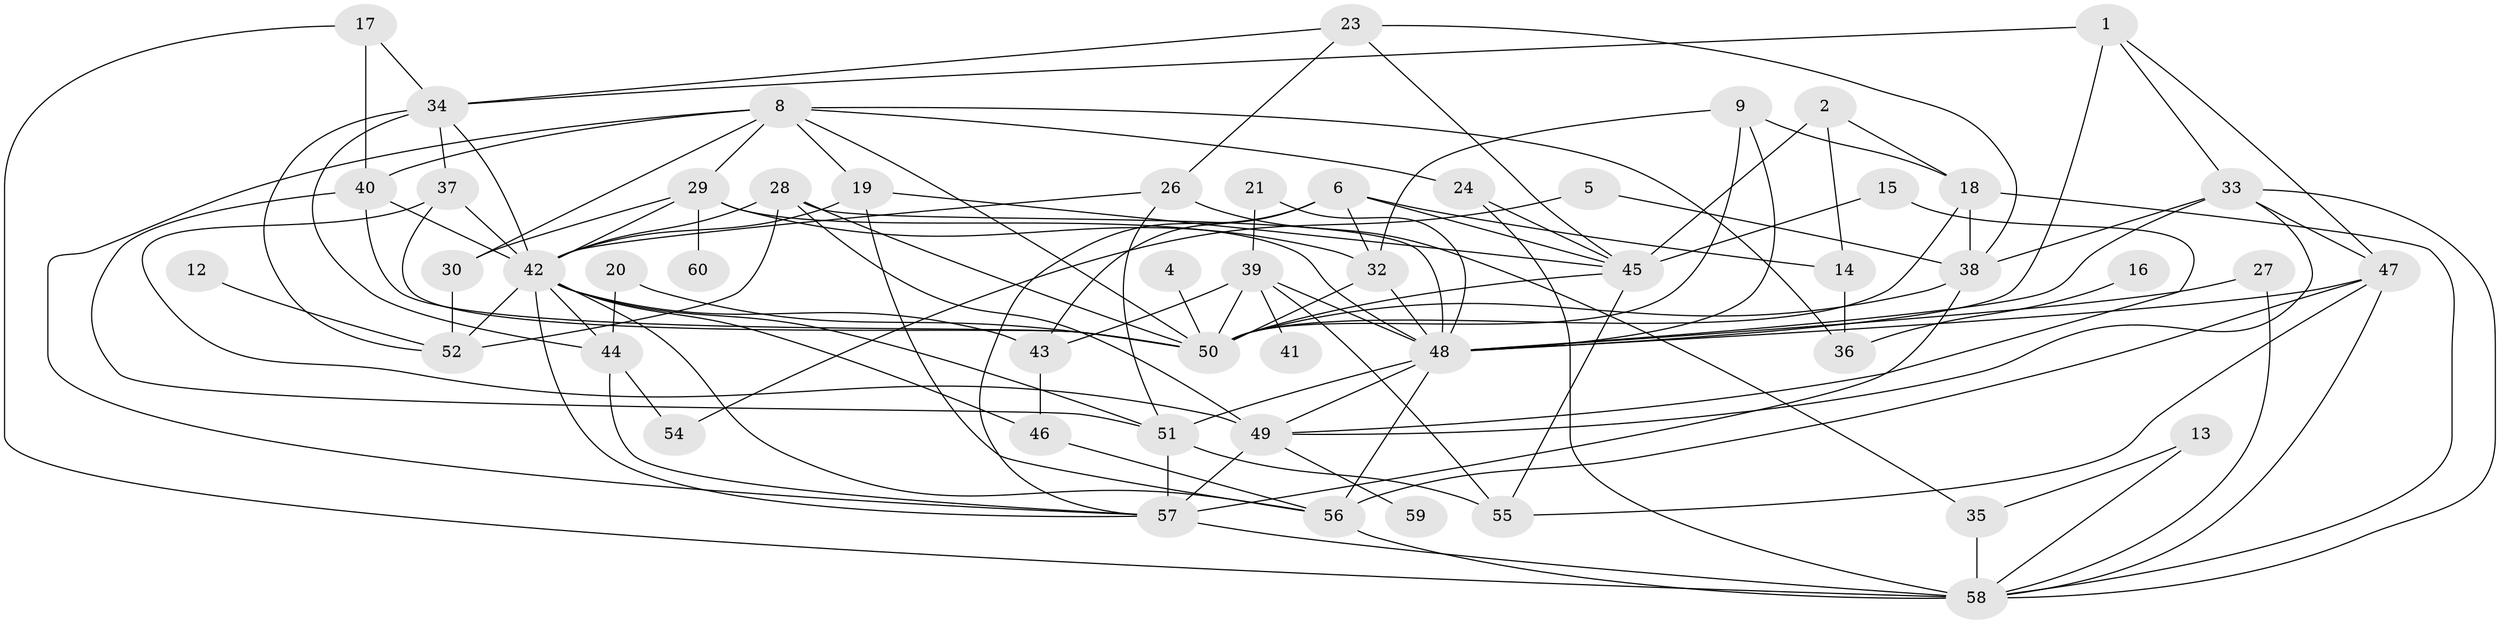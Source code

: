 // original degree distribution, {4: 0.21008403361344538, 7: 0.01680672268907563, 6: 0.025210084033613446, 1: 0.10084033613445378, 3: 0.20168067226890757, 5: 0.14285714285714285, 2: 0.21008403361344538, 8: 0.01680672268907563, 0: 0.06722689075630252, 9: 0.008403361344537815}
// Generated by graph-tools (version 1.1) at 2025/25/03/09/25 03:25:24]
// undirected, 52 vertices, 120 edges
graph export_dot {
graph [start="1"]
  node [color=gray90,style=filled];
  1;
  2;
  4;
  5;
  6;
  8;
  9;
  12;
  13;
  14;
  15;
  16;
  17;
  18;
  19;
  20;
  21;
  23;
  24;
  26;
  27;
  28;
  29;
  30;
  32;
  33;
  34;
  35;
  36;
  37;
  38;
  39;
  40;
  41;
  42;
  43;
  44;
  45;
  46;
  47;
  48;
  49;
  50;
  51;
  52;
  54;
  55;
  56;
  57;
  58;
  59;
  60;
  1 -- 33 [weight=1.0];
  1 -- 34 [weight=1.0];
  1 -- 47 [weight=1.0];
  1 -- 48 [weight=1.0];
  2 -- 14 [weight=1.0];
  2 -- 18 [weight=1.0];
  2 -- 45 [weight=1.0];
  4 -- 50 [weight=1.0];
  5 -- 38 [weight=1.0];
  5 -- 54 [weight=1.0];
  6 -- 14 [weight=1.0];
  6 -- 32 [weight=1.0];
  6 -- 43 [weight=1.0];
  6 -- 45 [weight=1.0];
  6 -- 57 [weight=1.0];
  8 -- 19 [weight=1.0];
  8 -- 24 [weight=1.0];
  8 -- 29 [weight=1.0];
  8 -- 30 [weight=1.0];
  8 -- 36 [weight=1.0];
  8 -- 40 [weight=1.0];
  8 -- 50 [weight=1.0];
  8 -- 57 [weight=1.0];
  9 -- 18 [weight=1.0];
  9 -- 32 [weight=1.0];
  9 -- 48 [weight=1.0];
  9 -- 50 [weight=1.0];
  12 -- 52 [weight=1.0];
  13 -- 35 [weight=1.0];
  13 -- 58 [weight=1.0];
  14 -- 36 [weight=1.0];
  15 -- 45 [weight=1.0];
  15 -- 49 [weight=1.0];
  16 -- 36 [weight=1.0];
  17 -- 34 [weight=1.0];
  17 -- 40 [weight=1.0];
  17 -- 58 [weight=1.0];
  18 -- 38 [weight=1.0];
  18 -- 50 [weight=1.0];
  18 -- 58 [weight=1.0];
  19 -- 42 [weight=1.0];
  19 -- 45 [weight=1.0];
  19 -- 56 [weight=1.0];
  20 -- 44 [weight=1.0];
  20 -- 50 [weight=1.0];
  21 -- 39 [weight=1.0];
  21 -- 48 [weight=1.0];
  23 -- 26 [weight=1.0];
  23 -- 34 [weight=1.0];
  23 -- 38 [weight=1.0];
  23 -- 45 [weight=1.0];
  24 -- 45 [weight=1.0];
  24 -- 58 [weight=1.0];
  26 -- 35 [weight=1.0];
  26 -- 42 [weight=1.0];
  26 -- 51 [weight=1.0];
  27 -- 48 [weight=1.0];
  27 -- 58 [weight=1.0];
  28 -- 42 [weight=1.0];
  28 -- 48 [weight=1.0];
  28 -- 49 [weight=1.0];
  28 -- 50 [weight=1.0];
  28 -- 52 [weight=1.0];
  29 -- 30 [weight=1.0];
  29 -- 32 [weight=1.0];
  29 -- 42 [weight=1.0];
  29 -- 48 [weight=1.0];
  29 -- 60 [weight=1.0];
  30 -- 52 [weight=1.0];
  32 -- 48 [weight=1.0];
  32 -- 50 [weight=1.0];
  33 -- 38 [weight=1.0];
  33 -- 47 [weight=1.0];
  33 -- 48 [weight=1.0];
  33 -- 49 [weight=1.0];
  33 -- 58 [weight=1.0];
  34 -- 37 [weight=1.0];
  34 -- 42 [weight=1.0];
  34 -- 44 [weight=2.0];
  34 -- 52 [weight=1.0];
  35 -- 58 [weight=1.0];
  37 -- 42 [weight=1.0];
  37 -- 49 [weight=1.0];
  37 -- 50 [weight=1.0];
  38 -- 50 [weight=1.0];
  38 -- 57 [weight=1.0];
  39 -- 41 [weight=1.0];
  39 -- 43 [weight=1.0];
  39 -- 48 [weight=1.0];
  39 -- 50 [weight=1.0];
  39 -- 55 [weight=1.0];
  40 -- 42 [weight=1.0];
  40 -- 50 [weight=2.0];
  40 -- 51 [weight=1.0];
  42 -- 43 [weight=1.0];
  42 -- 44 [weight=1.0];
  42 -- 46 [weight=1.0];
  42 -- 51 [weight=1.0];
  42 -- 52 [weight=1.0];
  42 -- 56 [weight=1.0];
  42 -- 57 [weight=1.0];
  43 -- 46 [weight=1.0];
  44 -- 54 [weight=2.0];
  44 -- 57 [weight=1.0];
  45 -- 50 [weight=1.0];
  45 -- 55 [weight=1.0];
  46 -- 56 [weight=1.0];
  47 -- 48 [weight=1.0];
  47 -- 55 [weight=1.0];
  47 -- 56 [weight=2.0];
  47 -- 58 [weight=1.0];
  48 -- 49 [weight=1.0];
  48 -- 51 [weight=2.0];
  48 -- 56 [weight=1.0];
  49 -- 57 [weight=2.0];
  49 -- 59 [weight=1.0];
  51 -- 55 [weight=1.0];
  51 -- 57 [weight=1.0];
  56 -- 58 [weight=2.0];
  57 -- 58 [weight=1.0];
}
